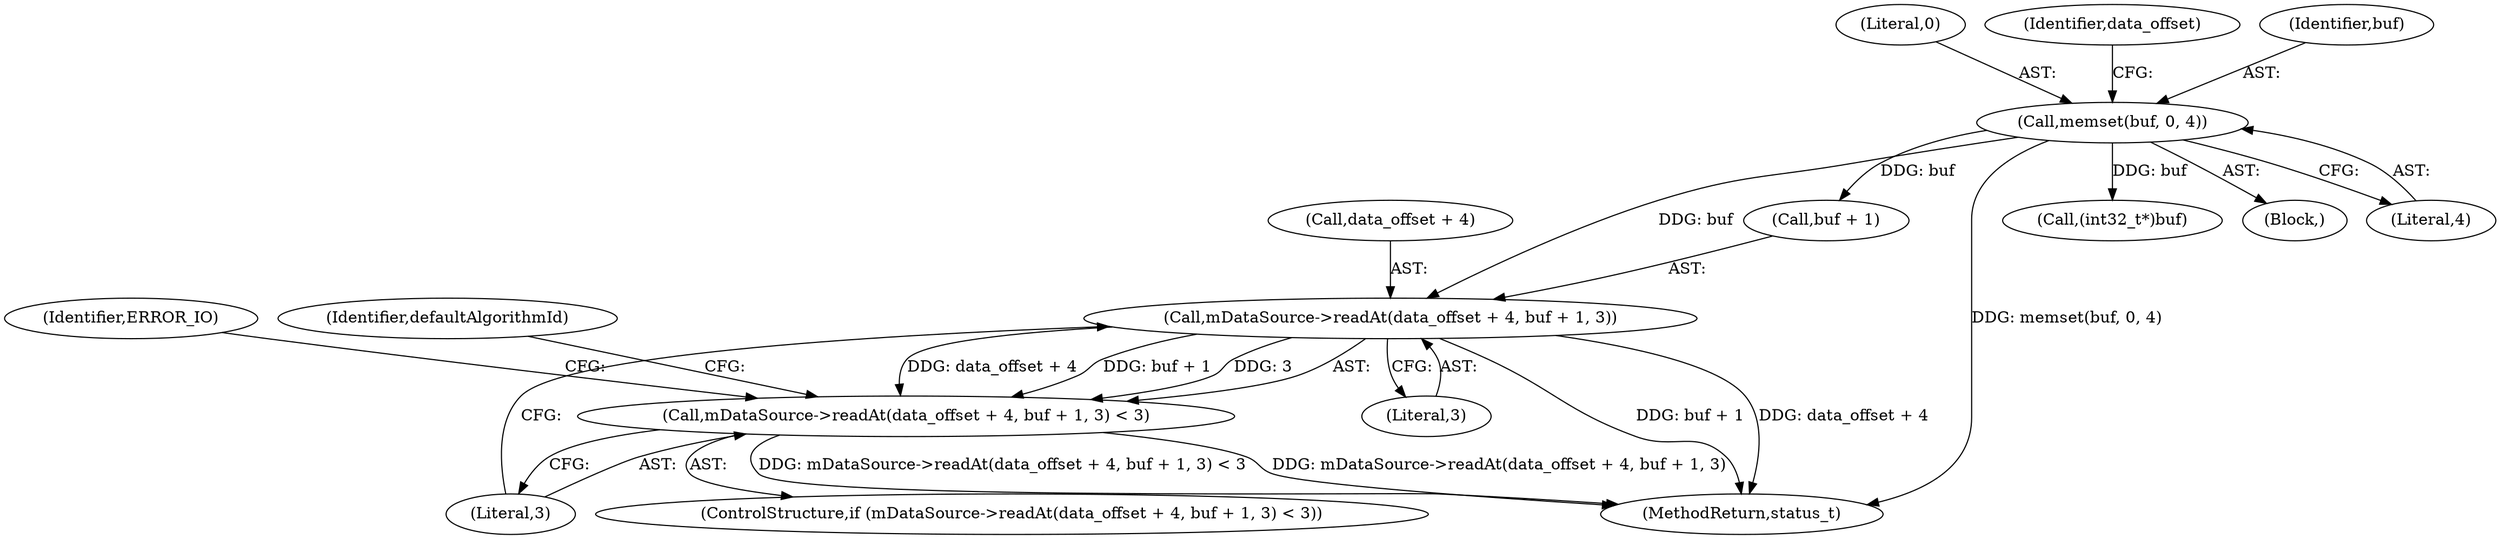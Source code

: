digraph "0_Android_6fe85f7e15203e48df2cc3e8e1c4bc6ad49dc968@API" {
"1000867" [label="(Call,mDataSource->readAt(data_offset + 4, buf + 1, 3))"];
"1000861" [label="(Call,memset(buf, 0, 4))"];
"1000866" [label="(Call,mDataSource->readAt(data_offset + 4, buf + 1, 3) < 3)"];
"1000867" [label="(Call,mDataSource->readAt(data_offset + 4, buf + 1, 3))"];
"1000878" [label="(Identifier,ERROR_IO)"];
"1000871" [label="(Call,buf + 1)"];
"1000884" [label="(Call,(int32_t*)buf)"];
"1000865" [label="(ControlStructure,if (mDataSource->readAt(data_offset + 4, buf + 1, 3) < 3))"];
"1000863" [label="(Literal,0)"];
"1002927" [label="(MethodReturn,status_t)"];
"1000866" [label="(Call,mDataSource->readAt(data_offset + 4, buf + 1, 3) < 3)"];
"1000874" [label="(Literal,3)"];
"1000869" [label="(Identifier,data_offset)"];
"1000848" [label="(Block,)"];
"1000875" [label="(Literal,3)"];
"1000864" [label="(Literal,4)"];
"1000861" [label="(Call,memset(buf, 0, 4))"];
"1000881" [label="(Identifier,defaultAlgorithmId)"];
"1000862" [label="(Identifier,buf)"];
"1000868" [label="(Call,data_offset + 4)"];
"1000867" -> "1000866"  [label="AST: "];
"1000867" -> "1000874"  [label="CFG: "];
"1000868" -> "1000867"  [label="AST: "];
"1000871" -> "1000867"  [label="AST: "];
"1000874" -> "1000867"  [label="AST: "];
"1000875" -> "1000867"  [label="CFG: "];
"1000867" -> "1002927"  [label="DDG: buf + 1"];
"1000867" -> "1002927"  [label="DDG: data_offset + 4"];
"1000867" -> "1000866"  [label="DDG: data_offset + 4"];
"1000867" -> "1000866"  [label="DDG: buf + 1"];
"1000867" -> "1000866"  [label="DDG: 3"];
"1000861" -> "1000867"  [label="DDG: buf"];
"1000861" -> "1000848"  [label="AST: "];
"1000861" -> "1000864"  [label="CFG: "];
"1000862" -> "1000861"  [label="AST: "];
"1000863" -> "1000861"  [label="AST: "];
"1000864" -> "1000861"  [label="AST: "];
"1000869" -> "1000861"  [label="CFG: "];
"1000861" -> "1002927"  [label="DDG: memset(buf, 0, 4)"];
"1000861" -> "1000871"  [label="DDG: buf"];
"1000861" -> "1000884"  [label="DDG: buf"];
"1000866" -> "1000865"  [label="AST: "];
"1000866" -> "1000875"  [label="CFG: "];
"1000875" -> "1000866"  [label="AST: "];
"1000878" -> "1000866"  [label="CFG: "];
"1000881" -> "1000866"  [label="CFG: "];
"1000866" -> "1002927"  [label="DDG: mDataSource->readAt(data_offset + 4, buf + 1, 3) < 3"];
"1000866" -> "1002927"  [label="DDG: mDataSource->readAt(data_offset + 4, buf + 1, 3)"];
}
